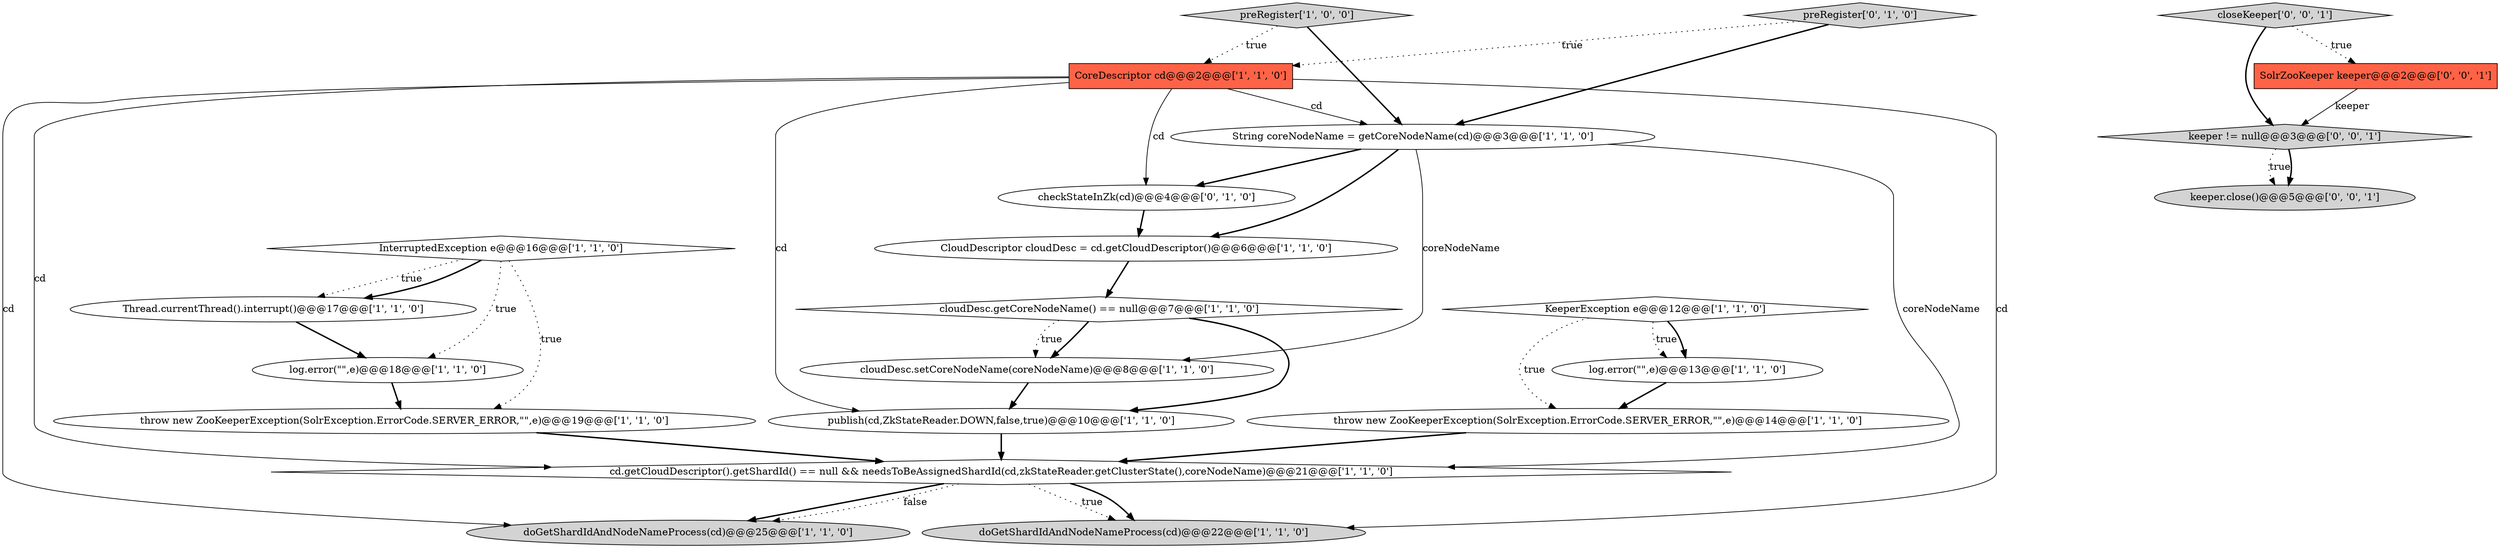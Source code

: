 digraph {
11 [style = filled, label = "String coreNodeName = getCoreNodeName(cd)@@@3@@@['1', '1', '0']", fillcolor = white, shape = ellipse image = "AAA0AAABBB1BBB"];
1 [style = filled, label = "preRegister['1', '0', '0']", fillcolor = lightgray, shape = diamond image = "AAA0AAABBB1BBB"];
7 [style = filled, label = "KeeperException e@@@12@@@['1', '1', '0']", fillcolor = white, shape = diamond image = "AAA0AAABBB1BBB"];
15 [style = filled, label = "CoreDescriptor cd@@@2@@@['1', '1', '0']", fillcolor = tomato, shape = box image = "AAA0AAABBB1BBB"];
14 [style = filled, label = "cloudDesc.getCoreNodeName() == null@@@7@@@['1', '1', '0']", fillcolor = white, shape = diamond image = "AAA0AAABBB1BBB"];
5 [style = filled, label = "throw new ZooKeeperException(SolrException.ErrorCode.SERVER_ERROR,\"\",e)@@@14@@@['1', '1', '0']", fillcolor = white, shape = ellipse image = "AAA0AAABBB1BBB"];
17 [style = filled, label = "checkStateInZk(cd)@@@4@@@['0', '1', '0']", fillcolor = white, shape = ellipse image = "AAA1AAABBB2BBB"];
2 [style = filled, label = "log.error(\"\",e)@@@18@@@['1', '1', '0']", fillcolor = white, shape = ellipse image = "AAA0AAABBB1BBB"];
21 [style = filled, label = "keeper != null@@@3@@@['0', '0', '1']", fillcolor = lightgray, shape = diamond image = "AAA0AAABBB3BBB"];
13 [style = filled, label = "InterruptedException e@@@16@@@['1', '1', '0']", fillcolor = white, shape = diamond image = "AAA0AAABBB1BBB"];
16 [style = filled, label = "cloudDesc.setCoreNodeName(coreNodeName)@@@8@@@['1', '1', '0']", fillcolor = white, shape = ellipse image = "AAA0AAABBB1BBB"];
8 [style = filled, label = "publish(cd,ZkStateReader.DOWN,false,true)@@@10@@@['1', '1', '0']", fillcolor = white, shape = ellipse image = "AAA0AAABBB1BBB"];
9 [style = filled, label = "cd.getCloudDescriptor().getShardId() == null && needsToBeAssignedShardId(cd,zkStateReader.getClusterState(),coreNodeName)@@@21@@@['1', '1', '0']", fillcolor = white, shape = diamond image = "AAA0AAABBB1BBB"];
20 [style = filled, label = "keeper.close()@@@5@@@['0', '0', '1']", fillcolor = lightgray, shape = ellipse image = "AAA0AAABBB3BBB"];
3 [style = filled, label = "CloudDescriptor cloudDesc = cd.getCloudDescriptor()@@@6@@@['1', '1', '0']", fillcolor = white, shape = ellipse image = "AAA0AAABBB1BBB"];
12 [style = filled, label = "doGetShardIdAndNodeNameProcess(cd)@@@22@@@['1', '1', '0']", fillcolor = lightgray, shape = ellipse image = "AAA0AAABBB1BBB"];
4 [style = filled, label = "log.error(\"\",e)@@@13@@@['1', '1', '0']", fillcolor = white, shape = ellipse image = "AAA0AAABBB1BBB"];
10 [style = filled, label = "Thread.currentThread().interrupt()@@@17@@@['1', '1', '0']", fillcolor = white, shape = ellipse image = "AAA0AAABBB1BBB"];
19 [style = filled, label = "closeKeeper['0', '0', '1']", fillcolor = lightgray, shape = diamond image = "AAA0AAABBB3BBB"];
6 [style = filled, label = "doGetShardIdAndNodeNameProcess(cd)@@@25@@@['1', '1', '0']", fillcolor = lightgray, shape = ellipse image = "AAA0AAABBB1BBB"];
0 [style = filled, label = "throw new ZooKeeperException(SolrException.ErrorCode.SERVER_ERROR,\"\",e)@@@19@@@['1', '1', '0']", fillcolor = white, shape = ellipse image = "AAA0AAABBB1BBB"];
18 [style = filled, label = "preRegister['0', '1', '0']", fillcolor = lightgray, shape = diamond image = "AAA0AAABBB2BBB"];
22 [style = filled, label = "SolrZooKeeper keeper@@@2@@@['0', '0', '1']", fillcolor = tomato, shape = box image = "AAA0AAABBB3BBB"];
15->17 [style = solid, label="cd"];
11->3 [style = bold, label=""];
18->15 [style = dotted, label="true"];
7->4 [style = dotted, label="true"];
3->14 [style = bold, label=""];
15->11 [style = solid, label="cd"];
8->9 [style = bold, label=""];
10->2 [style = bold, label=""];
14->16 [style = bold, label=""];
1->15 [style = dotted, label="true"];
4->5 [style = bold, label=""];
0->9 [style = bold, label=""];
16->8 [style = bold, label=""];
14->16 [style = dotted, label="true"];
13->10 [style = dotted, label="true"];
17->3 [style = bold, label=""];
5->9 [style = bold, label=""];
11->17 [style = bold, label=""];
21->20 [style = dotted, label="true"];
15->8 [style = solid, label="cd"];
1->11 [style = bold, label=""];
9->6 [style = bold, label=""];
7->5 [style = dotted, label="true"];
19->21 [style = bold, label=""];
22->21 [style = solid, label="keeper"];
13->2 [style = dotted, label="true"];
21->20 [style = bold, label=""];
7->4 [style = bold, label=""];
19->22 [style = dotted, label="true"];
13->0 [style = dotted, label="true"];
14->8 [style = bold, label=""];
11->9 [style = solid, label="coreNodeName"];
15->6 [style = solid, label="cd"];
2->0 [style = bold, label=""];
15->12 [style = solid, label="cd"];
9->6 [style = dotted, label="false"];
9->12 [style = dotted, label="true"];
15->9 [style = solid, label="cd"];
13->10 [style = bold, label=""];
11->16 [style = solid, label="coreNodeName"];
18->11 [style = bold, label=""];
9->12 [style = bold, label=""];
}
